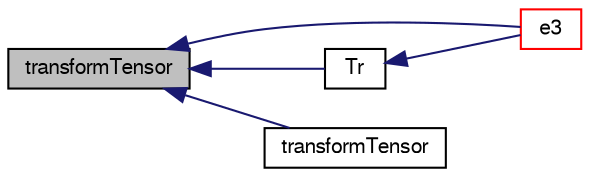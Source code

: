 digraph "transformTensor"
{
  bgcolor="transparent";
  edge [fontname="FreeSans",fontsize="10",labelfontname="FreeSans",labelfontsize="10"];
  node [fontname="FreeSans",fontsize="10",shape=record];
  rankdir="LR";
  Node689 [label="transformTensor",height=0.2,width=0.4,color="black", fillcolor="grey75", style="filled", fontcolor="black"];
  Node689 -> Node690 [dir="back",color="midnightblue",fontsize="10",style="solid",fontname="FreeSans"];
  Node690 [label="e3",height=0.2,width=0.4,color="red",URL="$a24998.html#ac1398080ba7864f25e4619dc2e602dee",tooltip="Return local Cartesian z-axis. "];
  Node689 -> Node692 [dir="back",color="midnightblue",fontsize="10",style="solid",fontname="FreeSans"];
  Node692 [label="Tr",height=0.2,width=0.4,color="black",URL="$a24998.html#ab1de9ef73b25e3b73c4608c4c20d806c",tooltip="Return transformation tensor field. "];
  Node692 -> Node690 [dir="back",color="midnightblue",fontsize="10",style="solid",fontname="FreeSans"];
  Node689 -> Node693 [dir="back",color="midnightblue",fontsize="10",style="solid",fontname="FreeSans"];
  Node693 [label="transformTensor",height=0.2,width=0.4,color="black",URL="$a24998.html#aa1f3a67f32654eefd12043cbbab436a3",tooltip="Transform tensor using transformation tensorField. "];
}
